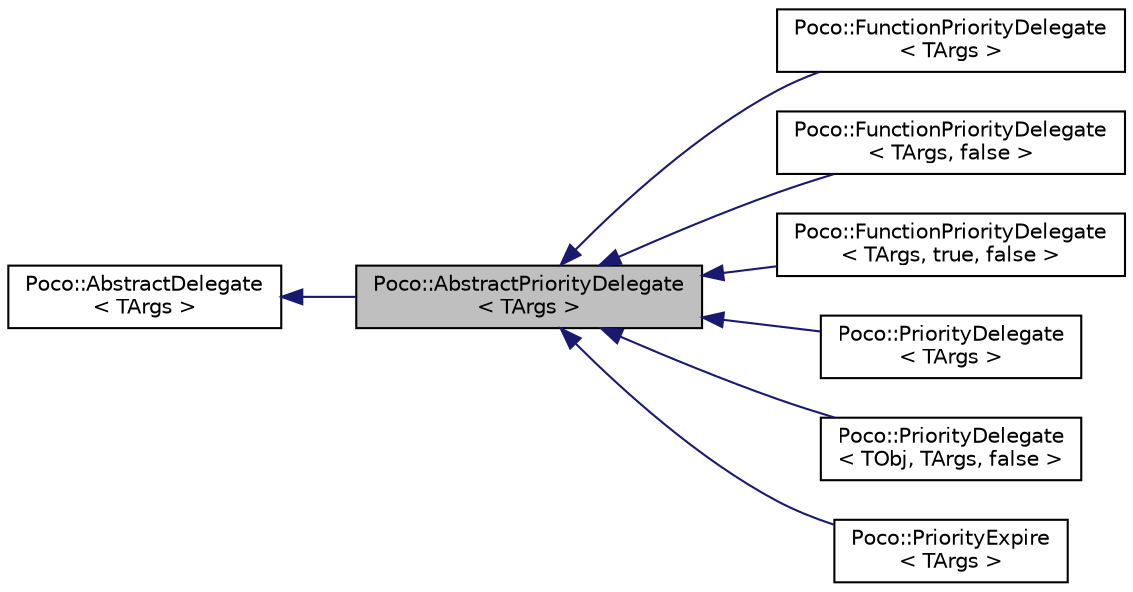 digraph "Poco::AbstractPriorityDelegate&lt; TArgs &gt;"
{
 // LATEX_PDF_SIZE
  edge [fontname="Helvetica",fontsize="10",labelfontname="Helvetica",labelfontsize="10"];
  node [fontname="Helvetica",fontsize="10",shape=record];
  rankdir="LR";
  Node1 [label="Poco::AbstractPriorityDelegate\l\< TArgs \>",height=0.2,width=0.4,color="black", fillcolor="grey75", style="filled", fontcolor="black",tooltip=" "];
  Node2 -> Node1 [dir="back",color="midnightblue",fontsize="10",style="solid"];
  Node2 [label="Poco::AbstractDelegate\l\< TArgs \>",height=0.2,width=0.4,color="black", fillcolor="white", style="filled",URL="$classPoco_1_1AbstractDelegate.html",tooltip="Base class for Delegate and Expire."];
  Node1 -> Node3 [dir="back",color="midnightblue",fontsize="10",style="solid"];
  Node3 [label="Poco::FunctionPriorityDelegate\l\< TArgs \>",height=0.2,width=0.4,color="black", fillcolor="white", style="filled",URL="$classPoco_1_1FunctionPriorityDelegate.html",tooltip=" "];
  Node1 -> Node4 [dir="back",color="midnightblue",fontsize="10",style="solid"];
  Node4 [label="Poco::FunctionPriorityDelegate\l\< TArgs, false \>",height=0.2,width=0.4,color="black", fillcolor="white", style="filled",URL="$classPoco_1_1FunctionPriorityDelegate_3_01TArgs_00_01false_01_4.html",tooltip=" "];
  Node1 -> Node5 [dir="back",color="midnightblue",fontsize="10",style="solid"];
  Node5 [label="Poco::FunctionPriorityDelegate\l\< TArgs, true, false \>",height=0.2,width=0.4,color="black", fillcolor="white", style="filled",URL="$classPoco_1_1FunctionPriorityDelegate_3_01TArgs_00_01true_00_01false_01_4.html",tooltip=" "];
  Node1 -> Node6 [dir="back",color="midnightblue",fontsize="10",style="solid"];
  Node6 [label="Poco::PriorityDelegate\l\< TArgs \>",height=0.2,width=0.4,color="black", fillcolor="white", style="filled",URL="$classPoco_1_1PriorityDelegate.html",tooltip=" "];
  Node1 -> Node7 [dir="back",color="midnightblue",fontsize="10",style="solid"];
  Node7 [label="Poco::PriorityDelegate\l\< TObj, TArgs, false \>",height=0.2,width=0.4,color="black", fillcolor="white", style="filled",URL="$classPoco_1_1PriorityDelegate_3_01TObj_00_01TArgs_00_01false_01_4.html",tooltip=" "];
  Node1 -> Node8 [dir="back",color="midnightblue",fontsize="10",style="solid"];
  Node8 [label="Poco::PriorityExpire\l\< TArgs \>",height=0.2,width=0.4,color="black", fillcolor="white", style="filled",URL="$classPoco_1_1PriorityExpire.html",tooltip=" "];
}

